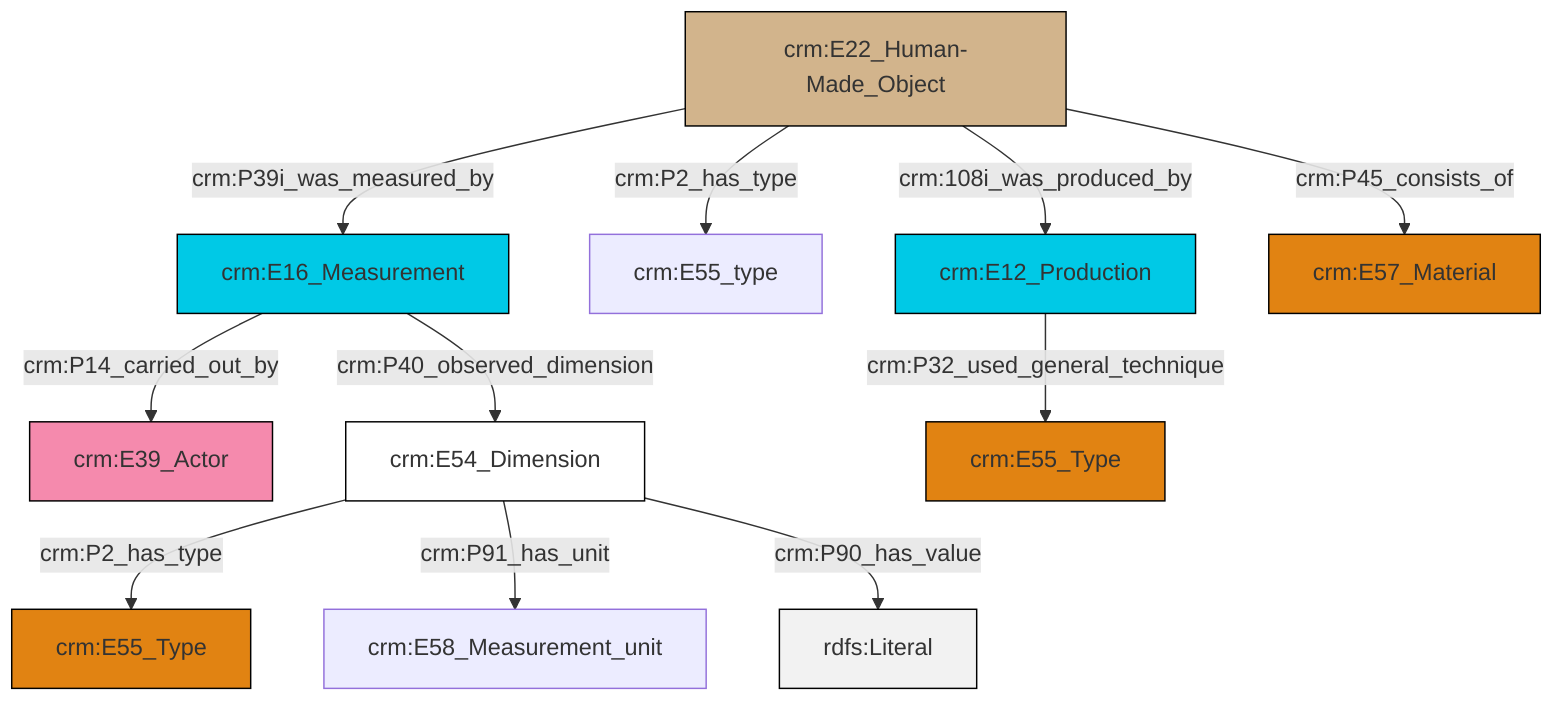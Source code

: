 graph TD
classDef Literal fill:#f2f2f2,stroke:#000000;
classDef CRM_Entity fill:#FFFFFF,stroke:#000000;
classDef Temporal_Entity fill:#00C9E6, stroke:#000000;
classDef Type fill:#E18312, stroke:#000000;
classDef Time-Span fill:#2C9C91, stroke:#000000;
classDef Appellation fill:#FFEB7F, stroke:#000000;
classDef Place fill:#008836, stroke:#000000;
classDef Persistent_Item fill:#B266B2, stroke:#000000;
classDef Conceptual_Object fill:#FFD700, stroke:#000000;
classDef Physical_Thing fill:#D2B48C, stroke:#000000;
classDef Actor fill:#f58aad, stroke:#000000;
classDef PC_Classes fill:#4ce600, stroke:#000000;
classDef Multi fill:#cccccc,stroke:#000000;

6["crm:E16_Measurement"]:::Temporal_Entity -->|crm:P14_carried_out_by| 7["crm:E39_Actor"]:::Actor
10["crm:E22_Human-Made_Object"]:::Physical_Thing -->|crm:P45_consists_of| 8["crm:E57_Material"]:::Type
10["crm:E22_Human-Made_Object"]:::Physical_Thing -->|crm:P39i_was_measured_by| 6["crm:E16_Measurement"]:::Temporal_Entity
11["crm:E54_Dimension"]:::CRM_Entity -->|crm:P2_has_type| 12["crm:E55_Type"]:::Type
6["crm:E16_Measurement"]:::Temporal_Entity -->|crm:P40_observed_dimension| 11["crm:E54_Dimension"]:::CRM_Entity
10["crm:E22_Human-Made_Object"]:::Physical_Thing -->|crm:108i_was_produced_by| 0["crm:E12_Production"]:::Temporal_Entity
10["crm:E22_Human-Made_Object"]:::Physical_Thing -->|crm:P2_has_type| 4["crm:E55_type"]:::Default
0["crm:E12_Production"]:::Temporal_Entity -->|crm:P32_used_general_technique| 14["crm:E55_Type"]:::Type
11["crm:E54_Dimension"]:::CRM_Entity -->|crm:P91_has_unit| 2["crm:E58_Measurement_unit"]:::Default
11["crm:E54_Dimension"]:::CRM_Entity -->|crm:P90_has_value| 19[rdfs:Literal]:::Literal